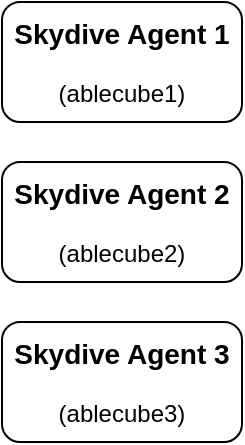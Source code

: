 <mxfile version="14.7.6" type="github">
  <diagram id="3P6AJ905jPFfpcEk_vf2" name="Page-1">
    <mxGraphModel dx="750" dy="803" grid="1" gridSize="10" guides="1" tooltips="1" connect="1" arrows="1" fold="1" page="1" pageScale="1" pageWidth="827" pageHeight="1169" math="0" shadow="0">
      <root>
        <mxCell id="0" />
        <mxCell id="1" parent="0" />
        <mxCell id="xV66GVxuZwJh4t1k1VeD-1" value="&lt;font style=&quot;font-size: 14px&quot;&gt;&lt;b&gt;Skydive Agent 1&lt;/b&gt;&lt;/font&gt;&lt;br&gt;&lt;br&gt;(ablecube1)" style="rounded=1;whiteSpace=wrap;html=1;" vertex="1" parent="1">
          <mxGeometry x="80" y="160" width="120" height="60" as="geometry" />
        </mxCell>
        <mxCell id="xV66GVxuZwJh4t1k1VeD-2" value="&lt;font style=&quot;font-size: 14px&quot;&gt;&lt;b&gt;Skydive Agent 2&lt;/b&gt;&lt;/font&gt;&lt;br&gt;&lt;br&gt;(ablecube2)" style="rounded=1;whiteSpace=wrap;html=1;" vertex="1" parent="1">
          <mxGeometry x="80" y="240" width="120" height="60" as="geometry" />
        </mxCell>
        <mxCell id="xV66GVxuZwJh4t1k1VeD-3" value="&lt;font style=&quot;font-size: 14px&quot;&gt;&lt;b&gt;Skydive Agent 3&lt;/b&gt;&lt;/font&gt;&lt;br&gt;&lt;br&gt;(ablecube3)" style="rounded=1;whiteSpace=wrap;html=1;" vertex="1" parent="1">
          <mxGeometry x="80" y="320" width="120" height="60" as="geometry" />
        </mxCell>
      </root>
    </mxGraphModel>
  </diagram>
</mxfile>
